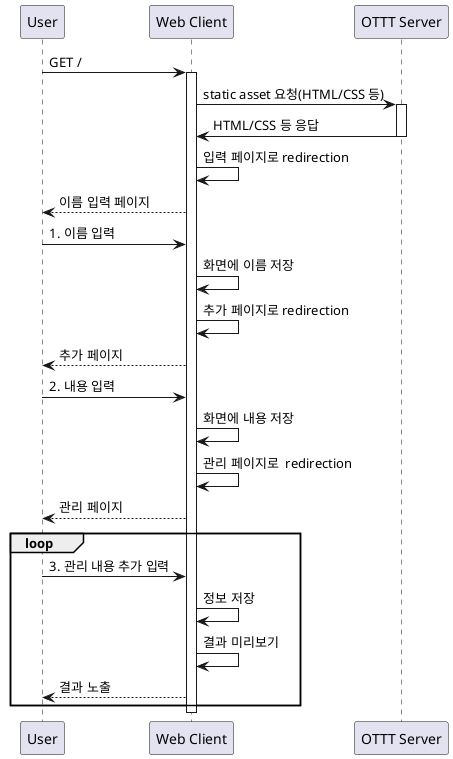 @startuml
participant User
participant "Web Client" as C
participant "OTTT Server" as S

User -> C: GET /
activate C
    C -> S: static asset 요청(HTML/CSS 등)
    
        activate S
            S -> C: HTML/CSS 등 응답
        deactivate S
    
    C -> C: 입력 페이지로 redirection
    C --> User: 이름 입력 페이지

    User -> C: 1. 이름 입력
    C -> C: 화면에 이름 저장
    C -> C: 추가 페이지로 redirection

    C --> User: 추가 페이지
    User -> C: 2. 내용 입력
    C -> C: 화면에 내용 저장
    C -> C: 관리 페이지로  redirection
    C --> User: 관리 페이지

    loop
        User -> C: 3. 관리 내용 추가 입력
        C -> C: 정보 저장

        C -> C: 결과 미리보기
        C --> User: 결과 노출
    end

deactivate C

@enduml